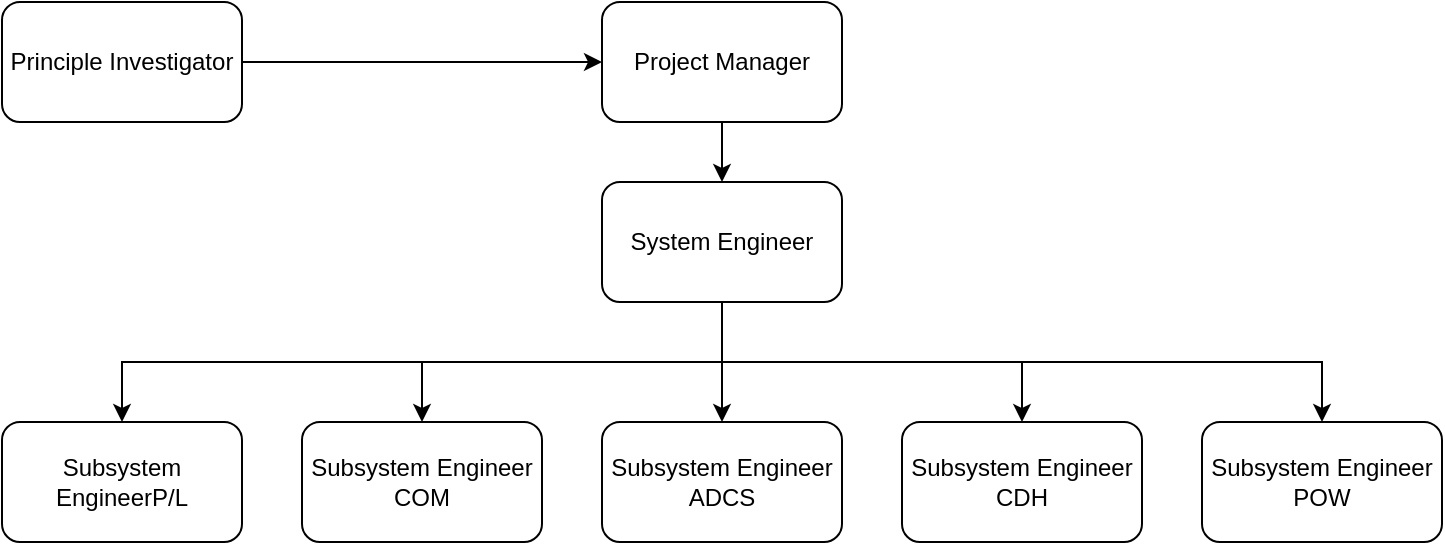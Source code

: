<mxfile version="21.6.1" type="github">
  <diagram name="Page-1" id="ATRq2LAwiy_IREtI_l5b">
    <mxGraphModel dx="1143" dy="718" grid="0" gridSize="10" guides="1" tooltips="1" connect="1" arrows="1" fold="1" page="1" pageScale="1" pageWidth="850" pageHeight="1100" math="0" shadow="0">
      <root>
        <mxCell id="0" />
        <mxCell id="1" parent="0" />
        <mxCell id="O7q4R_RF0-p1peHL-_la-16" style="edgeStyle=orthogonalEdgeStyle;rounded=0;orthogonalLoop=1;jettySize=auto;html=1;exitX=0.5;exitY=1;exitDx=0;exitDy=0;" edge="1" parent="1" source="O7q4R_RF0-p1peHL-_la-1" target="O7q4R_RF0-p1peHL-_la-2">
          <mxGeometry relative="1" as="geometry" />
        </mxCell>
        <mxCell id="O7q4R_RF0-p1peHL-_la-1" value="Project Manager" style="rounded=1;whiteSpace=wrap;html=1;" vertex="1" parent="1">
          <mxGeometry x="440" y="230" width="120" height="60" as="geometry" />
        </mxCell>
        <mxCell id="O7q4R_RF0-p1peHL-_la-9" style="edgeStyle=orthogonalEdgeStyle;rounded=0;orthogonalLoop=1;jettySize=auto;html=1;exitX=0.5;exitY=1;exitDx=0;exitDy=0;" edge="1" parent="1" source="O7q4R_RF0-p1peHL-_la-2" target="O7q4R_RF0-p1peHL-_la-7">
          <mxGeometry relative="1" as="geometry" />
        </mxCell>
        <mxCell id="O7q4R_RF0-p1peHL-_la-10" style="edgeStyle=orthogonalEdgeStyle;rounded=0;orthogonalLoop=1;jettySize=auto;html=1;exitX=0.5;exitY=1;exitDx=0;exitDy=0;entryX=0.5;entryY=0;entryDx=0;entryDy=0;" edge="1" parent="1" source="O7q4R_RF0-p1peHL-_la-2" target="O7q4R_RF0-p1peHL-_la-5">
          <mxGeometry relative="1" as="geometry" />
        </mxCell>
        <mxCell id="O7q4R_RF0-p1peHL-_la-11" style="edgeStyle=orthogonalEdgeStyle;rounded=0;orthogonalLoop=1;jettySize=auto;html=1;exitX=0.5;exitY=1;exitDx=0;exitDy=0;entryX=0.5;entryY=0;entryDx=0;entryDy=0;" edge="1" parent="1" source="O7q4R_RF0-p1peHL-_la-2" target="O7q4R_RF0-p1peHL-_la-3">
          <mxGeometry relative="1" as="geometry" />
        </mxCell>
        <mxCell id="O7q4R_RF0-p1peHL-_la-12" style="edgeStyle=orthogonalEdgeStyle;rounded=0;orthogonalLoop=1;jettySize=auto;html=1;exitX=0.5;exitY=1;exitDx=0;exitDy=0;entryX=0.5;entryY=0;entryDx=0;entryDy=0;" edge="1" parent="1" source="O7q4R_RF0-p1peHL-_la-2" target="O7q4R_RF0-p1peHL-_la-6">
          <mxGeometry relative="1" as="geometry" />
        </mxCell>
        <mxCell id="O7q4R_RF0-p1peHL-_la-13" style="edgeStyle=orthogonalEdgeStyle;rounded=0;orthogonalLoop=1;jettySize=auto;html=1;exitX=0.5;exitY=1;exitDx=0;exitDy=0;entryX=0.5;entryY=0;entryDx=0;entryDy=0;" edge="1" parent="1" source="O7q4R_RF0-p1peHL-_la-2" target="O7q4R_RF0-p1peHL-_la-8">
          <mxGeometry relative="1" as="geometry" />
        </mxCell>
        <mxCell id="O7q4R_RF0-p1peHL-_la-2" value="System Engineer" style="rounded=1;whiteSpace=wrap;html=1;" vertex="1" parent="1">
          <mxGeometry x="440" y="320" width="120" height="60" as="geometry" />
        </mxCell>
        <mxCell id="O7q4R_RF0-p1peHL-_la-3" value="Subsystem Engineer&lt;br&gt;ADCS" style="rounded=1;whiteSpace=wrap;html=1;" vertex="1" parent="1">
          <mxGeometry x="440" y="440" width="120" height="60" as="geometry" />
        </mxCell>
        <mxCell id="O7q4R_RF0-p1peHL-_la-5" value="Subsystem Engineer&lt;br&gt;COM" style="rounded=1;whiteSpace=wrap;html=1;" vertex="1" parent="1">
          <mxGeometry x="290" y="440" width="120" height="60" as="geometry" />
        </mxCell>
        <mxCell id="O7q4R_RF0-p1peHL-_la-6" value="Subsystem Engineer&lt;br&gt;CDH" style="rounded=1;whiteSpace=wrap;html=1;" vertex="1" parent="1">
          <mxGeometry x="590" y="440" width="120" height="60" as="geometry" />
        </mxCell>
        <mxCell id="O7q4R_RF0-p1peHL-_la-7" value="Subsystem EngineerP/L" style="rounded=1;whiteSpace=wrap;html=1;" vertex="1" parent="1">
          <mxGeometry x="140" y="440" width="120" height="60" as="geometry" />
        </mxCell>
        <mxCell id="O7q4R_RF0-p1peHL-_la-8" value="Subsystem Engineer POW" style="rounded=1;whiteSpace=wrap;html=1;" vertex="1" parent="1">
          <mxGeometry x="740" y="440" width="120" height="60" as="geometry" />
        </mxCell>
        <mxCell id="O7q4R_RF0-p1peHL-_la-15" style="edgeStyle=orthogonalEdgeStyle;rounded=0;orthogonalLoop=1;jettySize=auto;html=1;exitX=1;exitY=0.5;exitDx=0;exitDy=0;entryX=0;entryY=0.5;entryDx=0;entryDy=0;" edge="1" parent="1" source="O7q4R_RF0-p1peHL-_la-14" target="O7q4R_RF0-p1peHL-_la-1">
          <mxGeometry relative="1" as="geometry" />
        </mxCell>
        <mxCell id="O7q4R_RF0-p1peHL-_la-14" value="Principle Investigator" style="rounded=1;whiteSpace=wrap;html=1;" vertex="1" parent="1">
          <mxGeometry x="140" y="230" width="120" height="60" as="geometry" />
        </mxCell>
      </root>
    </mxGraphModel>
  </diagram>
</mxfile>
